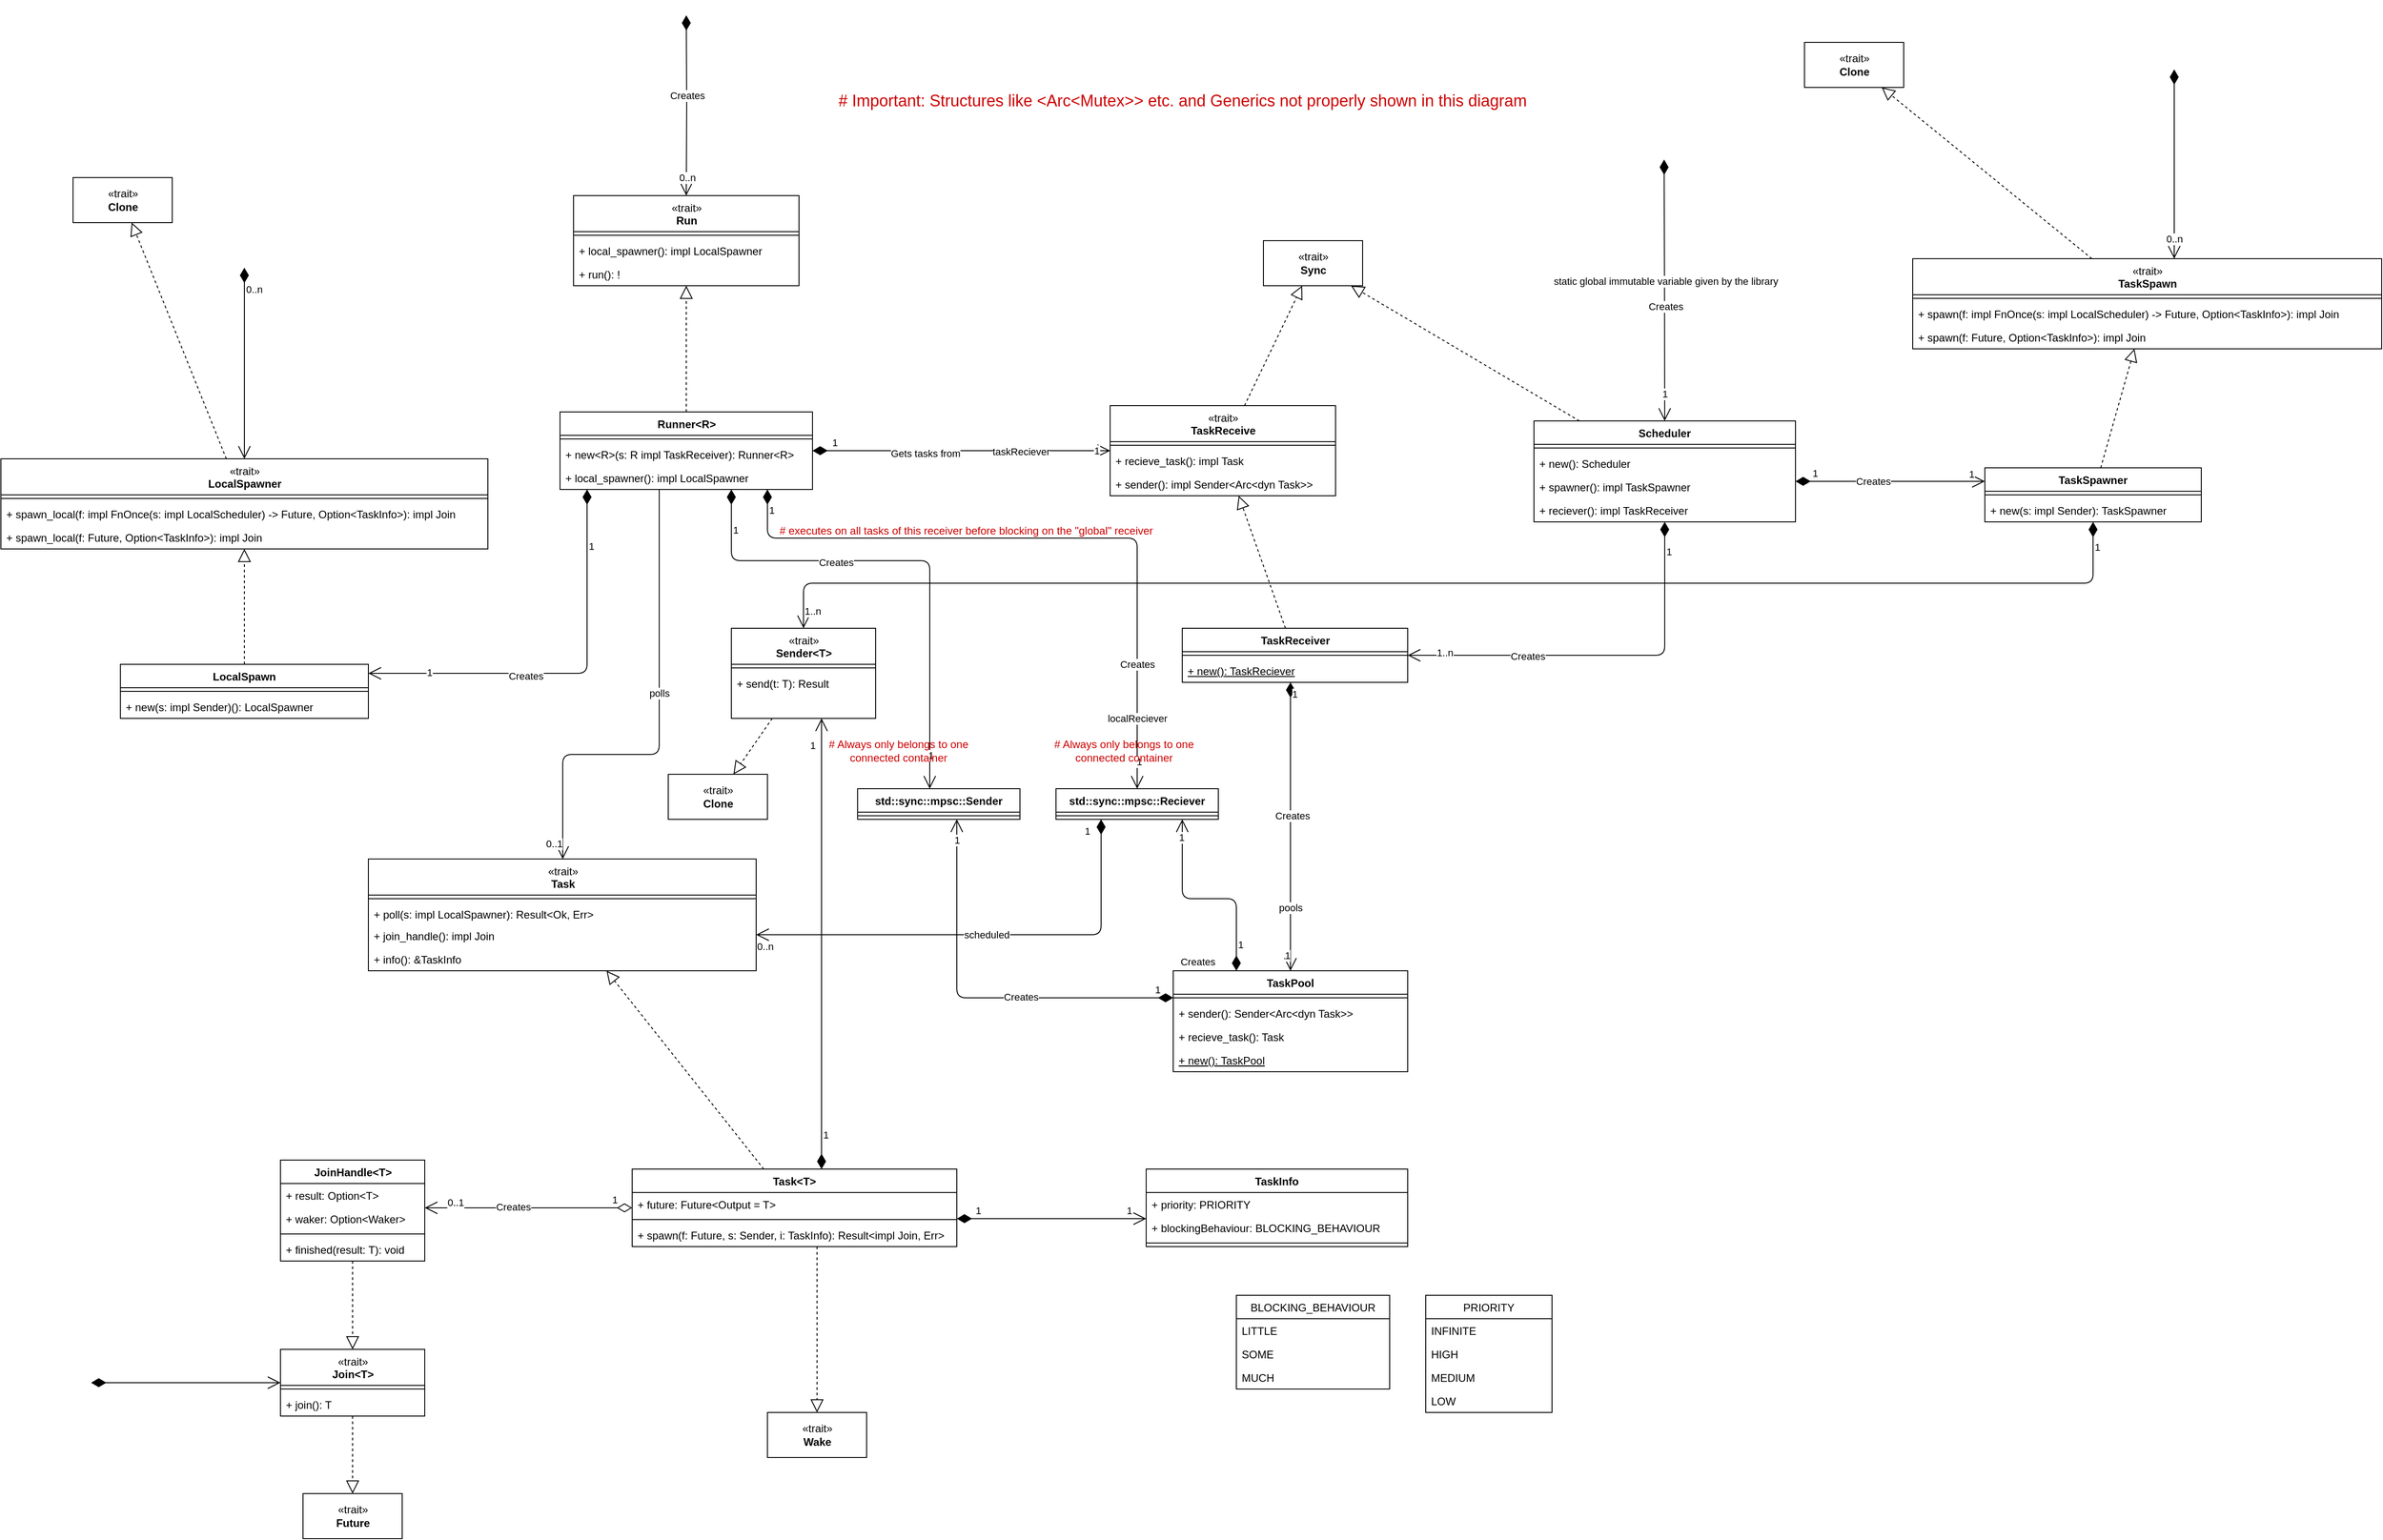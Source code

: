 <mxfile>
    <diagram id="C7PfvthtVCnAVVXNl5KX" name="Page-1">
        <mxGraphModel dx="2822" dy="2216" grid="1" gridSize="10" guides="1" tooltips="1" connect="1" arrows="1" fold="1" page="0" pageScale="1" pageWidth="850" pageHeight="1100" math="0" shadow="0">
            <root>
                <mxCell id="0"/>
                <mxCell id="1" parent="0"/>
                <mxCell id="2" value="Task&lt;T&gt;" style="swimlane;fontStyle=1;align=center;verticalAlign=top;childLayout=stackLayout;horizontal=1;startSize=26;horizontalStack=0;resizeParent=1;resizeParentMax=0;resizeLast=0;collapsible=1;marginBottom=0;" parent="1" vertex="1">
                    <mxGeometry x="-180" y="940" width="360" height="86" as="geometry"/>
                </mxCell>
                <mxCell id="116" value="+ future: Future&amp;lt;Output = T&amp;gt;" style="text;strokeColor=none;fillColor=none;align=left;verticalAlign=top;spacingLeft=4;spacingRight=4;overflow=hidden;rotatable=0;points=[[0,0.5],[1,0.5]];portConstraint=eastwest;html=1;" parent="2" vertex="1">
                    <mxGeometry y="26" width="360" height="26" as="geometry"/>
                </mxCell>
                <mxCell id="4" value="" style="line;strokeWidth=1;fillColor=none;align=left;verticalAlign=middle;spacingTop=-1;spacingLeft=3;spacingRight=3;rotatable=0;labelPosition=right;points=[];portConstraint=eastwest;" parent="2" vertex="1">
                    <mxGeometry y="52" width="360" height="8" as="geometry"/>
                </mxCell>
                <mxCell id="170" value="+ spawn(f: Future, s: Sender, i: TaskInfo): Result&lt;impl Join, Err&gt;" style="text;strokeColor=none;fillColor=none;align=left;verticalAlign=top;spacingLeft=4;spacingRight=4;overflow=hidden;rotatable=0;points=[[0,0.5],[1,0.5]];portConstraint=eastwest;" parent="2" vertex="1">
                    <mxGeometry y="60" width="360" height="26" as="geometry"/>
                </mxCell>
                <mxCell id="17" value="TaskPool" style="swimlane;fontStyle=1;align=center;verticalAlign=top;childLayout=stackLayout;horizontal=1;startSize=26;horizontalStack=0;resizeParent=1;resizeParentMax=0;resizeLast=0;collapsible=1;marginBottom=0;" parent="1" vertex="1">
                    <mxGeometry x="420" y="720" width="260" height="112" as="geometry"/>
                </mxCell>
                <mxCell id="19" value="" style="line;strokeWidth=1;fillColor=none;align=left;verticalAlign=middle;spacingTop=-1;spacingLeft=3;spacingRight=3;rotatable=0;labelPosition=right;points=[];portConstraint=eastwest;" parent="17" vertex="1">
                    <mxGeometry y="26" width="260" height="8" as="geometry"/>
                </mxCell>
                <mxCell id="205" value="+ sender(): Sender&lt;Arc&lt;dyn Task&gt;&gt;" style="text;strokeColor=none;fillColor=none;align=left;verticalAlign=top;spacingLeft=4;spacingRight=4;overflow=hidden;rotatable=0;points=[[0,0.5],[1,0.5]];portConstraint=eastwest;" parent="17" vertex="1">
                    <mxGeometry y="34" width="260" height="26" as="geometry"/>
                </mxCell>
                <mxCell id="202" value="+ recieve_task(): Task" style="text;strokeColor=none;fillColor=none;align=left;verticalAlign=top;spacingLeft=4;spacingRight=4;overflow=hidden;rotatable=0;points=[[0,0.5],[1,0.5]];portConstraint=eastwest;html=1;" parent="17" vertex="1">
                    <mxGeometry y="60" width="260" height="26" as="geometry"/>
                </mxCell>
                <mxCell id="20" value="+ new(): TaskPool" style="text;strokeColor=none;fillColor=none;align=left;verticalAlign=top;spacingLeft=4;spacingRight=4;overflow=hidden;rotatable=0;points=[[0,0.5],[1,0.5]];portConstraint=eastwest;fontStyle=4" parent="17" vertex="1">
                    <mxGeometry y="86" width="260" height="26" as="geometry"/>
                </mxCell>
                <mxCell id="32" value="Runner&amp;lt;R&amp;gt;" style="swimlane;fontStyle=1;align=center;verticalAlign=top;childLayout=stackLayout;horizontal=1;startSize=26;horizontalStack=0;resizeParent=1;resizeParentMax=0;resizeLast=0;collapsible=1;marginBottom=0;html=1;" parent="1" vertex="1">
                    <mxGeometry x="-260" y="100" width="280" height="86" as="geometry"/>
                </mxCell>
                <mxCell id="34" value="" style="line;strokeWidth=1;align=left;verticalAlign=middle;spacingTop=-1;spacingLeft=3;spacingRight=3;rotatable=0;labelPosition=right;points=[];portConstraint=eastwest;html=1;" parent="32" vertex="1">
                    <mxGeometry y="26" width="280" height="8" as="geometry"/>
                </mxCell>
                <mxCell id="176" value="+ new&lt;R&gt;(s: R impl TaskReceiver): Runner&lt;R&gt;" style="text;strokeColor=none;fillColor=none;align=left;verticalAlign=top;spacingLeft=4;spacingRight=4;overflow=hidden;rotatable=0;points=[[0,0.5],[1,0.5]];portConstraint=eastwest;" parent="32" vertex="1">
                    <mxGeometry y="34" width="280" height="26" as="geometry"/>
                </mxCell>
                <mxCell id="284" value="+ local_spawner(): impl LocalSpawner" style="text;strokeColor=none;fillColor=none;align=left;verticalAlign=top;spacingLeft=4;spacingRight=4;overflow=hidden;rotatable=0;points=[[0,0.5],[1,0.5]];portConstraint=eastwest;" parent="32" vertex="1">
                    <mxGeometry y="60" width="280" height="26" as="geometry"/>
                </mxCell>
                <mxCell id="43" value="" style="endArrow=open;html=1;endSize=12;startArrow=diamondThin;startSize=14;startFill=1;edgeStyle=orthogonalEdgeStyle;" parent="1" source="88" target="17" edge="1">
                    <mxGeometry relative="1" as="geometry">
                        <mxPoint x="540" y="510" as="sourcePoint"/>
                        <mxPoint x="370" y="700" as="targetPoint"/>
                        <Array as="points">
                            <mxPoint x="550" y="550"/>
                            <mxPoint x="550" y="550"/>
                        </Array>
                    </mxGeometry>
                </mxCell>
                <mxCell id="44" value="1" style="edgeLabel;resizable=0;html=1;align=left;verticalAlign=top;" parent="43" connectable="0" vertex="1">
                    <mxGeometry x="-1" relative="1" as="geometry"/>
                </mxCell>
                <mxCell id="45" value="1" style="edgeLabel;resizable=0;html=1;align=right;verticalAlign=top;" parent="43" connectable="0" vertex="1">
                    <mxGeometry x="1" relative="1" as="geometry">
                        <mxPoint y="-30" as="offset"/>
                    </mxGeometry>
                </mxCell>
                <mxCell id="62" value="pools" style="edgeLabel;html=1;align=center;verticalAlign=middle;resizable=0;points=[];" parent="43" vertex="1" connectable="0">
                    <mxGeometry x="0.645" relative="1" as="geometry">
                        <mxPoint y="-13" as="offset"/>
                    </mxGeometry>
                </mxCell>
                <mxCell id="298" value="Creates" style="edgeLabel;html=1;align=center;verticalAlign=middle;resizable=0;points=[];" parent="43" vertex="1" connectable="0">
                    <mxGeometry x="-0.079" y="2" relative="1" as="geometry">
                        <mxPoint as="offset"/>
                    </mxGeometry>
                </mxCell>
                <mxCell id="63" value="scheduled" style="endArrow=open;html=1;endSize=12;startArrow=diamondThin;startSize=14;startFill=1;edgeStyle=orthogonalEdgeStyle;" parent="1" source="328" target="218" edge="1">
                    <mxGeometry relative="1" as="geometry">
                        <mxPoint x="280" y="670" as="sourcePoint"/>
                        <mxPoint x="150" y="775" as="targetPoint"/>
                        <Array as="points">
                            <mxPoint x="340" y="680"/>
                        </Array>
                    </mxGeometry>
                </mxCell>
                <mxCell id="64" value="1" style="edgeLabel;resizable=0;html=1;align=left;verticalAlign=top;" parent="63" connectable="0" vertex="1">
                    <mxGeometry x="-1" relative="1" as="geometry">
                        <mxPoint x="-20" as="offset"/>
                    </mxGeometry>
                </mxCell>
                <mxCell id="65" value="0..n" style="edgeLabel;resizable=0;html=1;align=right;verticalAlign=top;" parent="63" connectable="0" vertex="1">
                    <mxGeometry x="1" relative="1" as="geometry">
                        <mxPoint x="20" as="offset"/>
                    </mxGeometry>
                </mxCell>
                <mxCell id="70" value="polls" style="endArrow=open;html=1;endSize=12;startArrow=none;startSize=14;startFill=0;edgeStyle=orthogonalEdgeStyle;" parent="1" source="32" target="218" edge="1">
                    <mxGeometry x="-0.127" relative="1" as="geometry">
                        <mxPoint x="-160" y="240" as="sourcePoint"/>
                        <mxPoint x="-120" y="480" as="targetPoint"/>
                        <Array as="points">
                            <mxPoint x="-150" y="480"/>
                            <mxPoint x="-257" y="480"/>
                        </Array>
                        <mxPoint as="offset"/>
                    </mxGeometry>
                </mxCell>
                <mxCell id="72" value="0..1" style="edgeLabel;resizable=0;html=1;align=right;verticalAlign=top;" parent="70" connectable="0" vertex="1">
                    <mxGeometry x="1" relative="1" as="geometry">
                        <mxPoint y="-30" as="offset"/>
                    </mxGeometry>
                </mxCell>
                <mxCell id="83" value="«trait»&lt;br&gt;&lt;b&gt;Wake&lt;/b&gt;" style="html=1;" parent="1" vertex="1">
                    <mxGeometry x="-30" y="1210" width="110" height="50" as="geometry"/>
                </mxCell>
                <mxCell id="87" value="" style="endArrow=block;dashed=1;endFill=0;endSize=12;html=1;edgeStyle=orthogonalEdgeStyle;" parent="1" source="2" target="83" edge="1">
                    <mxGeometry width="160" relative="1" as="geometry">
                        <mxPoint x="-360" y="516" as="sourcePoint"/>
                        <mxPoint x="170" y="550" as="targetPoint"/>
                        <Array as="points">
                            <mxPoint x="25" y="1080"/>
                            <mxPoint x="25" y="1080"/>
                        </Array>
                    </mxGeometry>
                </mxCell>
                <mxCell id="88" value="TaskReceiver" style="swimlane;fontStyle=1;align=center;verticalAlign=top;childLayout=stackLayout;horizontal=1;startSize=26;horizontalStack=0;resizeParent=1;resizeParentMax=0;resizeLast=0;collapsible=1;marginBottom=0;html=1;" parent="1" vertex="1">
                    <mxGeometry x="430" y="340" width="250" height="60" as="geometry"/>
                </mxCell>
                <mxCell id="90" value="" style="line;strokeWidth=1;fillColor=none;align=left;verticalAlign=middle;spacingTop=-1;spacingLeft=3;spacingRight=3;rotatable=0;labelPosition=right;points=[];portConstraint=eastwest;html=1;" parent="88" vertex="1">
                    <mxGeometry y="26" width="250" height="8" as="geometry"/>
                </mxCell>
                <mxCell id="208" value="+ new(): TaskReciever" style="text;strokeColor=none;fillColor=none;align=left;verticalAlign=top;spacingLeft=4;spacingRight=4;overflow=hidden;rotatable=0;points=[[0,0.5],[1,0.5]];portConstraint=eastwest;html=1;fontStyle=4" parent="88" vertex="1">
                    <mxGeometry y="34" width="250" height="26" as="geometry"/>
                </mxCell>
                <mxCell id="93" value="&lt;span style=&quot;font-weight: 400&quot;&gt;«trait»&lt;/span&gt;&lt;br&gt;TaskSpawn" style="swimlane;fontStyle=1;align=center;verticalAlign=top;childLayout=stackLayout;horizontal=1;startSize=40;horizontalStack=0;resizeParent=1;resizeParentMax=0;resizeLast=0;collapsible=1;marginBottom=0;html=1;" parent="1" vertex="1">
                    <mxGeometry x="1240" y="-70" width="520" height="100" as="geometry"/>
                </mxCell>
                <mxCell id="94" value="" style="line;strokeWidth=1;fillColor=none;align=left;verticalAlign=middle;spacingTop=-1;spacingLeft=3;spacingRight=3;rotatable=0;labelPosition=right;points=[];portConstraint=eastwest;html=1;" parent="93" vertex="1">
                    <mxGeometry y="40" width="520" height="8" as="geometry"/>
                </mxCell>
                <mxCell id="246" value="+ spawn(f: impl FnOnce(s: impl LocalScheduler) -&gt; Future, Option&lt;TaskInfo&gt;): impl Join" style="text;strokeColor=none;fillColor=none;align=left;verticalAlign=top;spacingLeft=4;spacingRight=4;overflow=hidden;rotatable=0;points=[[0,0.5],[1,0.5]];portConstraint=eastwest;" parent="93" vertex="1">
                    <mxGeometry y="48" width="520" height="26" as="geometry"/>
                </mxCell>
                <mxCell id="247" value="+ spawn(f: Future, Option&amp;lt;TaskInfo&amp;gt;):&amp;nbsp;impl Join" style="text;strokeColor=none;fillColor=none;align=left;verticalAlign=top;spacingLeft=4;spacingRight=4;overflow=hidden;rotatable=0;points=[[0,0.5],[1,0.5]];portConstraint=eastwest;html=1;" parent="93" vertex="1">
                    <mxGeometry y="74" width="520" height="26" as="geometry"/>
                </mxCell>
                <mxCell id="104" value="«trait»&lt;br&gt;&lt;b&gt;Clone&lt;/b&gt;" style="html=1;" parent="1" vertex="1">
                    <mxGeometry x="1120" y="-310" width="110" height="50" as="geometry"/>
                </mxCell>
                <mxCell id="109" value="JoinHandle&amp;lt;T&amp;gt;" style="swimlane;fontStyle=1;align=center;verticalAlign=top;childLayout=stackLayout;horizontal=1;startSize=26;horizontalStack=0;resizeParent=1;resizeParentMax=0;resizeLast=0;collapsible=1;marginBottom=0;html=1;" parent="1" vertex="1">
                    <mxGeometry x="-570" y="930" width="160" height="112" as="geometry"/>
                </mxCell>
                <mxCell id="110" value="+ result: Option&amp;lt;T&amp;gt;" style="text;strokeColor=none;fillColor=none;align=left;verticalAlign=top;spacingLeft=4;spacingRight=4;overflow=hidden;rotatable=0;points=[[0,0.5],[1,0.5]];portConstraint=eastwest;html=1;" parent="109" vertex="1">
                    <mxGeometry y="26" width="160" height="26" as="geometry"/>
                </mxCell>
                <mxCell id="169" value="+ waker: Option&lt;Waker&gt;" style="text;strokeColor=none;fillColor=none;align=left;verticalAlign=top;spacingLeft=4;spacingRight=4;overflow=hidden;rotatable=0;points=[[0,0.5],[1,0.5]];portConstraint=eastwest;" parent="109" vertex="1">
                    <mxGeometry y="52" width="160" height="26" as="geometry"/>
                </mxCell>
                <mxCell id="111" value="" style="line;strokeWidth=1;fillColor=none;align=left;verticalAlign=middle;spacingTop=-1;spacingLeft=3;spacingRight=3;rotatable=0;labelPosition=right;points=[];portConstraint=eastwest;html=1;" parent="109" vertex="1">
                    <mxGeometry y="78" width="160" height="8" as="geometry"/>
                </mxCell>
                <mxCell id="112" value="+ finished(result: T): void" style="text;strokeColor=none;fillColor=none;align=left;verticalAlign=top;spacingLeft=4;spacingRight=4;overflow=hidden;rotatable=0;points=[[0,0.5],[1,0.5]];portConstraint=eastwest;html=1;" parent="109" vertex="1">
                    <mxGeometry y="86" width="160" height="26" as="geometry"/>
                </mxCell>
                <mxCell id="113" value="1" style="endArrow=open;html=1;endSize=12;startArrow=diamondThin;startSize=14;startFill=1;edgeStyle=orthogonalEdgeStyle;align=left;verticalAlign=bottom;" parent="1" source="32" target="192" edge="1">
                    <mxGeometry x="-0.881" relative="1" as="geometry">
                        <mxPoint x="70" y="170" as="sourcePoint"/>
                        <mxPoint x="460" y="200" as="targetPoint"/>
                        <Array as="points">
                            <mxPoint x="-120" y="140"/>
                        </Array>
                        <mxPoint as="offset"/>
                    </mxGeometry>
                </mxCell>
                <mxCell id="114" value="1" style="edgeLabel;html=1;align=center;verticalAlign=middle;resizable=0;points=[];" parent="113" vertex="1" connectable="0">
                    <mxGeometry x="0.908" relative="1" as="geometry">
                        <mxPoint as="offset"/>
                    </mxGeometry>
                </mxCell>
                <mxCell id="115" value="Gets tasks from" style="edgeLabel;html=1;align=center;verticalAlign=middle;resizable=0;points=[];" parent="113" vertex="1" connectable="0">
                    <mxGeometry x="-0.032" y="-3" relative="1" as="geometry">
                        <mxPoint x="-35" as="offset"/>
                    </mxGeometry>
                </mxCell>
                <mxCell id="196" value="taskReciever" style="edgeLabel;html=1;align=center;verticalAlign=middle;resizable=0;points=[];" parent="113" vertex="1" connectable="0">
                    <mxGeometry x="0.4" y="-1" relative="1" as="geometry">
                        <mxPoint as="offset"/>
                    </mxGeometry>
                </mxCell>
                <mxCell id="117" value="«trait»&lt;br&gt;&lt;b&gt;Future&lt;/b&gt;" style="html=1;" parent="1" vertex="1">
                    <mxGeometry x="-545" y="1300" width="110" height="50" as="geometry"/>
                </mxCell>
                <mxCell id="120" value="1" style="endArrow=open;html=1;endSize=12;startArrow=diamondThin;startSize=14;startFill=0;edgeStyle=orthogonalEdgeStyle;align=left;verticalAlign=bottom;" parent="1" source="2" target="109" edge="1">
                    <mxGeometry x="-0.789" relative="1" as="geometry">
                        <mxPoint x="-190" y="978" as="sourcePoint"/>
                        <mxPoint x="110" y="780" as="targetPoint"/>
                        <Array as="points">
                            <mxPoint x="-180" y="976"/>
                            <mxPoint x="-180" y="976"/>
                        </Array>
                        <mxPoint as="offset"/>
                    </mxGeometry>
                </mxCell>
                <mxCell id="124" value="0..1" style="edgeLabel;html=1;align=center;verticalAlign=middle;resizable=0;points=[];" parent="120" vertex="1" connectable="0">
                    <mxGeometry x="0.708" y="2" relative="1" as="geometry">
                        <mxPoint y="-8" as="offset"/>
                    </mxGeometry>
                </mxCell>
                <mxCell id="297" value="Creates" style="edgeLabel;html=1;align=center;verticalAlign=middle;resizable=0;points=[];" parent="120" vertex="1" connectable="0">
                    <mxGeometry x="0.15" y="-1" relative="1" as="geometry">
                        <mxPoint as="offset"/>
                    </mxGeometry>
                </mxCell>
                <mxCell id="121" value="" style="endArrow=open;html=1;endSize=12;startArrow=diamondThin;startSize=14;startFill=1;edgeStyle=orthogonalEdgeStyle;align=left;verticalAlign=bottom;" parent="1" target="180" edge="1">
                    <mxGeometry x="0.769" relative="1" as="geometry">
                        <mxPoint x="-780" y="1177" as="sourcePoint"/>
                        <mxPoint x="-630" y="1190" as="targetPoint"/>
                        <Array as="points">
                            <mxPoint x="-780" y="1177"/>
                        </Array>
                        <mxPoint as="offset"/>
                    </mxGeometry>
                </mxCell>
                <mxCell id="122" value="" style="endArrow=open;html=1;endSize=12;startArrow=diamondThin;startSize=14;startFill=1;edgeStyle=orthogonalEdgeStyle;align=left;verticalAlign=bottom;" parent="1" target="93" edge="1">
                    <mxGeometry x="-1" y="3" relative="1" as="geometry">
                        <mxPoint x="1530" y="-280" as="sourcePoint"/>
                        <mxPoint x="890" y="-280" as="targetPoint"/>
                        <Array as="points">
                            <mxPoint x="1530" y="-160"/>
                            <mxPoint x="1530" y="-160"/>
                        </Array>
                    </mxGeometry>
                </mxCell>
                <mxCell id="256" value="0..n" style="edgeLabel;html=1;align=center;verticalAlign=middle;resizable=0;points=[];" parent="122" vertex="1" connectable="0">
                    <mxGeometry x="0.788" relative="1" as="geometry">
                        <mxPoint as="offset"/>
                    </mxGeometry>
                </mxCell>
                <mxCell id="135" value="1" style="endArrow=open;html=1;endSize=12;startArrow=diamondThin;startSize=14;startFill=1;edgeStyle=orthogonalEdgeStyle;align=left;verticalAlign=bottom;elbow=vertical;" parent="1" source="17" target="328" edge="1">
                    <mxGeometry x="-0.825" relative="1" as="geometry">
                        <mxPoint x="460" y="780" as="sourcePoint"/>
                        <mxPoint x="320" y="440" as="targetPoint"/>
                        <Array as="points">
                            <mxPoint x="490" y="640"/>
                            <mxPoint x="430" y="640"/>
                        </Array>
                        <mxPoint as="offset"/>
                    </mxGeometry>
                </mxCell>
                <mxCell id="136" value="1" style="edgeLabel;html=1;align=center;verticalAlign=middle;resizable=0;points=[];" parent="135" vertex="1" connectable="0">
                    <mxGeometry x="0.824" y="1" relative="1" as="geometry">
                        <mxPoint as="offset"/>
                    </mxGeometry>
                </mxCell>
                <mxCell id="286" value="Creates" style="edgeLabel;html=1;align=center;verticalAlign=middle;resizable=0;points=[];" parent="135" vertex="1" connectable="0">
                    <mxGeometry x="0.083" y="1" relative="1" as="geometry">
                        <mxPoint y="69" as="offset"/>
                    </mxGeometry>
                </mxCell>
                <mxCell id="137" value="1" style="endArrow=open;html=1;endSize=12;startArrow=diamondThin;startSize=14;startFill=1;edgeStyle=orthogonalEdgeStyle;align=left;verticalAlign=bottom;" parent="1" source="17" target="341" edge="1">
                    <mxGeometry x="-0.899" relative="1" as="geometry">
                        <mxPoint x="240" y="580" as="sourcePoint"/>
                        <mxPoint x="150" y="620" as="targetPoint"/>
                        <Array as="points">
                            <mxPoint x="180" y="750"/>
                        </Array>
                        <mxPoint as="offset"/>
                    </mxGeometry>
                </mxCell>
                <mxCell id="138" value="1" style="edgeLabel;html=1;align=center;verticalAlign=middle;resizable=0;points=[];" parent="137" vertex="1" connectable="0">
                    <mxGeometry x="0.898" relative="1" as="geometry">
                        <mxPoint as="offset"/>
                    </mxGeometry>
                </mxCell>
                <mxCell id="285" value="Creates" style="edgeLabel;html=1;align=center;verticalAlign=middle;resizable=0;points=[];" parent="137" vertex="1" connectable="0">
                    <mxGeometry x="0.084" y="-1" relative="1" as="geometry">
                        <mxPoint x="68" as="offset"/>
                    </mxGeometry>
                </mxCell>
                <mxCell id="139" value="1" style="endArrow=open;html=1;endSize=12;startArrow=diamondThin;startSize=14;startFill=1;edgeStyle=orthogonalEdgeStyle;align=left;verticalAlign=bottom;" parent="1" source="2" target="270" edge="1">
                    <mxGeometry x="-0.882" relative="1" as="geometry">
                        <mxPoint x="10" y="600" as="sourcePoint"/>
                        <mxPoint x="70" y="430" as="targetPoint"/>
                        <Array as="points">
                            <mxPoint x="30" y="690"/>
                            <mxPoint x="30" y="690"/>
                        </Array>
                        <mxPoint as="offset"/>
                    </mxGeometry>
                </mxCell>
                <mxCell id="149" value="1" style="edgeLabel;html=1;align=center;verticalAlign=middle;resizable=0;points=[];" parent="139" vertex="1" connectable="0">
                    <mxGeometry x="0.693" relative="1" as="geometry">
                        <mxPoint x="-10" y="-47" as="offset"/>
                    </mxGeometry>
                </mxCell>
                <mxCell id="171" value="1" style="endArrow=open;html=1;endSize=12;startArrow=diamondThin;startSize=14;startFill=1;edgeStyle=orthogonalEdgeStyle;align=left;verticalAlign=bottom;" parent="1" source="32" target="341" edge="1">
                    <mxGeometry x="-0.806" relative="1" as="geometry">
                        <mxPoint x="-80" y="230" as="sourcePoint"/>
                        <mxPoint x="80" y="330" as="targetPoint"/>
                        <mxPoint as="offset"/>
                        <Array as="points">
                            <mxPoint x="-70" y="265"/>
                            <mxPoint x="150" y="265"/>
                        </Array>
                    </mxGeometry>
                </mxCell>
                <mxCell id="173" value="1" style="edgeLabel;html=1;align=center;verticalAlign=middle;resizable=0;points=[];" parent="171" vertex="1" connectable="0">
                    <mxGeometry x="0.865" y="1" relative="1" as="geometry">
                        <mxPoint as="offset"/>
                    </mxGeometry>
                </mxCell>
                <mxCell id="288" value="Creates" style="edgeLabel;html=1;align=center;verticalAlign=middle;resizable=0;points=[];" parent="171" vertex="1" connectable="0">
                    <mxGeometry x="-0.082" y="-2" relative="1" as="geometry">
                        <mxPoint x="-59" as="offset"/>
                    </mxGeometry>
                </mxCell>
                <mxCell id="172" value="1" style="endArrow=open;html=1;endSize=12;startArrow=diamondThin;startSize=14;startFill=1;edgeStyle=orthogonalEdgeStyle;align=left;verticalAlign=bottom;" parent="1" source="32" target="328" edge="1">
                    <mxGeometry x="-0.915" relative="1" as="geometry">
                        <mxPoint x="-30" y="220" as="sourcePoint"/>
                        <mxPoint x="290" y="340" as="targetPoint"/>
                        <Array as="points">
                            <mxPoint x="-30" y="240"/>
                            <mxPoint x="380" y="240"/>
                        </Array>
                        <mxPoint as="offset"/>
                    </mxGeometry>
                </mxCell>
                <mxCell id="174" value="1" style="edgeLabel;html=1;align=center;verticalAlign=middle;resizable=0;points=[];" parent="172" vertex="1" connectable="0">
                    <mxGeometry x="0.919" y="2" relative="1" as="geometry">
                        <mxPoint as="offset"/>
                    </mxGeometry>
                </mxCell>
                <mxCell id="197" value="localReciever" style="edgeLabel;html=1;align=center;verticalAlign=middle;resizable=0;points=[];" parent="172" vertex="1" connectable="0">
                    <mxGeometry x="-0.026" relative="1" as="geometry">
                        <mxPoint x="102" y="200" as="offset"/>
                    </mxGeometry>
                </mxCell>
                <mxCell id="287" value="Creates" style="edgeLabel;html=1;align=center;verticalAlign=middle;resizable=0;points=[];" parent="172" vertex="1" connectable="0">
                    <mxGeometry x="0.232" relative="1" as="geometry">
                        <mxPoint x="7" y="140" as="offset"/>
                    </mxGeometry>
                </mxCell>
                <mxCell id="340" value="&lt;font style=&quot;font-size: 12px&quot;&gt;# executes on all tasks of this receiver before blocking on the &quot;global&quot; receiver&lt;/font&gt;" style="edgeLabel;html=1;align=center;verticalAlign=middle;resizable=0;points=[];fontSize=18;fontColor=#CC0000;labelBackgroundColor=none;" parent="172" vertex="1" connectable="0">
                    <mxGeometry x="0.688" y="-1" relative="1" as="geometry">
                        <mxPoint x="-189" y="-172" as="offset"/>
                    </mxGeometry>
                </mxCell>
                <mxCell id="179" value="" style="endArrow=open;html=1;endSize=12;startArrow=diamondThin;startSize=14;startFill=1;edgeStyle=orthogonalEdgeStyle;align=left;verticalAlign=bottom;" parent="1" target="259" edge="1">
                    <mxGeometry x="-1" y="3" relative="1" as="geometry">
                        <mxPoint x="-120" y="-340" as="sourcePoint"/>
                        <mxPoint x="-120" y="-130" as="targetPoint"/>
                        <Array as="points"/>
                    </mxGeometry>
                </mxCell>
                <mxCell id="304" value="0..n" style="edgeLabel;html=1;align=center;verticalAlign=middle;resizable=0;points=[];" parent="179" vertex="1" connectable="0">
                    <mxGeometry x="0.801" y="1" relative="1" as="geometry">
                        <mxPoint as="offset"/>
                    </mxGeometry>
                </mxCell>
                <mxCell id="305" value="Creates" style="edgeLabel;html=1;align=center;verticalAlign=middle;resizable=0;points=[];" parent="179" vertex="1" connectable="0">
                    <mxGeometry x="-0.118" relative="1" as="geometry">
                        <mxPoint as="offset"/>
                    </mxGeometry>
                </mxCell>
                <mxCell id="180" value="&lt;span style=&quot;font-weight: 400&quot;&gt;«trait»&lt;/span&gt;&lt;br style=&quot;font-weight: 400&quot;&gt;Join&amp;lt;T&amp;gt;" style="swimlane;fontStyle=1;align=center;verticalAlign=top;childLayout=stackLayout;horizontal=1;startSize=40;horizontalStack=0;resizeParent=1;resizeParentMax=0;resizeLast=0;collapsible=1;marginBottom=0;html=1;strokeColor=default;" parent="1" vertex="1">
                    <mxGeometry x="-570" y="1140" width="160" height="74" as="geometry"/>
                </mxCell>
                <mxCell id="181" value="" style="line;strokeWidth=1;fillColor=none;align=left;verticalAlign=middle;spacingTop=-1;spacingLeft=3;spacingRight=3;rotatable=0;labelPosition=right;points=[];portConstraint=eastwest;" parent="180" vertex="1">
                    <mxGeometry y="40" width="160" height="8" as="geometry"/>
                </mxCell>
                <mxCell id="125" value="+ join(): T" style="text;strokeColor=none;fillColor=none;align=left;verticalAlign=top;spacingLeft=4;spacingRight=4;overflow=hidden;rotatable=0;points=[[0,0.5],[1,0.5]];portConstraint=eastwest;html=1;" parent="180" vertex="1">
                    <mxGeometry y="48" width="160" height="26" as="geometry"/>
                </mxCell>
                <mxCell id="183" value="" style="endArrow=block;dashed=1;endFill=0;endSize=12;html=1;" parent="1" source="109" target="180" edge="1">
                    <mxGeometry width="160" relative="1" as="geometry">
                        <mxPoint x="-170" y="710" as="sourcePoint"/>
                        <mxPoint x="-10" y="710" as="targetPoint"/>
                    </mxGeometry>
                </mxCell>
                <mxCell id="184" value="" style="endArrow=block;dashed=1;endFill=0;endSize=12;html=1;" parent="1" source="180" target="117" edge="1">
                    <mxGeometry width="160" relative="1" as="geometry">
                        <mxPoint x="-170" y="710" as="sourcePoint"/>
                        <mxPoint x="-10" y="710" as="targetPoint"/>
                    </mxGeometry>
                </mxCell>
                <mxCell id="192" value="&lt;span style=&quot;font-weight: 400&quot;&gt;«trait»&lt;/span&gt;&lt;br style=&quot;font-weight: 400&quot;&gt;TaskReceive" style="swimlane;fontStyle=1;align=center;verticalAlign=top;childLayout=stackLayout;horizontal=1;startSize=40;horizontalStack=0;resizeParent=1;resizeParentMax=0;resizeLast=0;collapsible=1;marginBottom=0;html=1;strokeColor=default;" parent="1" vertex="1">
                    <mxGeometry x="350" y="93" width="250" height="100" as="geometry"/>
                </mxCell>
                <mxCell id="193" value="" style="line;strokeWidth=1;fillColor=none;align=left;verticalAlign=middle;spacingTop=-1;spacingLeft=3;spacingRight=3;rotatable=0;labelPosition=right;points=[];portConstraint=eastwest;" parent="192" vertex="1">
                    <mxGeometry y="40" width="250" height="8" as="geometry"/>
                </mxCell>
                <mxCell id="106" value="+ recieve_task(): impl Task" style="text;strokeColor=none;fillColor=none;align=left;verticalAlign=top;spacingLeft=4;spacingRight=4;overflow=hidden;rotatable=0;points=[[0,0.5],[1,0.5]];portConstraint=eastwest;html=1;" parent="192" vertex="1">
                    <mxGeometry y="48" width="250" height="26" as="geometry"/>
                </mxCell>
                <mxCell id="206" value="+ sender(): impl Sender&lt;Arc&lt;dyn Task&gt;&gt;" style="text;strokeColor=none;fillColor=none;align=left;verticalAlign=top;spacingLeft=4;spacingRight=4;overflow=hidden;rotatable=0;points=[[0,0.5],[1,0.5]];portConstraint=eastwest;" parent="192" vertex="1">
                    <mxGeometry y="74" width="250" height="26" as="geometry"/>
                </mxCell>
                <mxCell id="194" value="«trait»&lt;br&gt;&lt;b&gt;Sync&lt;/b&gt;" style="html=1;" parent="1" vertex="1">
                    <mxGeometry x="520" y="-90" width="110" height="50" as="geometry"/>
                </mxCell>
                <mxCell id="195" value="" style="endArrow=block;dashed=1;endFill=0;endSize=12;html=1;" parent="1" source="192" target="194" edge="1">
                    <mxGeometry width="160" relative="1" as="geometry">
                        <mxPoint x="260" y="200" as="sourcePoint"/>
                        <mxPoint x="420" y="200" as="targetPoint"/>
                    </mxGeometry>
                </mxCell>
                <mxCell id="198" value="" style="endArrow=block;dashed=1;endFill=0;endSize=12;html=1;" parent="1" source="88" target="192" edge="1">
                    <mxGeometry width="160" relative="1" as="geometry">
                        <mxPoint x="260" y="200" as="sourcePoint"/>
                        <mxPoint x="420" y="200" as="targetPoint"/>
                    </mxGeometry>
                </mxCell>
                <mxCell id="203" value="1" style="endArrow=open;html=1;endSize=12;startArrow=diamondThin;startSize=14;startFill=1;edgeStyle=orthogonalEdgeStyle;align=left;verticalAlign=bottom;elbow=vertical;" parent="1" source="240" target="88" edge="1">
                    <mxGeometry x="-0.806" relative="1" as="geometry">
                        <mxPoint x="780" y="163" as="sourcePoint"/>
                        <mxPoint x="710" y="320" as="targetPoint"/>
                        <Array as="points">
                            <mxPoint x="965" y="370"/>
                        </Array>
                        <mxPoint as="offset"/>
                    </mxGeometry>
                </mxCell>
                <mxCell id="204" value="1..n" style="edgeLabel;html=1;align=center;verticalAlign=middle;resizable=0;points=[];" parent="203" vertex="1" connectable="0">
                    <mxGeometry x="0.812" y="-3" relative="1" as="geometry">
                        <mxPoint as="offset"/>
                    </mxGeometry>
                </mxCell>
                <mxCell id="299" value="Creates" style="edgeLabel;html=1;align=center;verticalAlign=middle;resizable=0;points=[];" parent="203" vertex="1" connectable="0">
                    <mxGeometry x="0.393" y="1" relative="1" as="geometry">
                        <mxPoint x="1" as="offset"/>
                    </mxGeometry>
                </mxCell>
                <mxCell id="209" value="TaskInfo" style="swimlane;fontStyle=1;align=center;verticalAlign=top;childLayout=stackLayout;horizontal=1;startSize=26;horizontalStack=0;resizeParent=1;resizeParentMax=0;resizeLast=0;collapsible=1;marginBottom=0;strokeColor=default;" parent="1" vertex="1">
                    <mxGeometry x="390" y="940" width="290" height="86" as="geometry"/>
                </mxCell>
                <mxCell id="210" value="+ priority: PRIORITY" style="text;strokeColor=none;fillColor=none;align=left;verticalAlign=top;spacingLeft=4;spacingRight=4;overflow=hidden;rotatable=0;points=[[0,0.5],[1,0.5]];portConstraint=eastwest;" parent="209" vertex="1">
                    <mxGeometry y="26" width="290" height="26" as="geometry"/>
                </mxCell>
                <mxCell id="213" value="+ blockingBehaviour: BLOCKING_BEHAVIOUR" style="text;strokeColor=none;fillColor=none;align=left;verticalAlign=top;spacingLeft=4;spacingRight=4;overflow=hidden;rotatable=0;points=[[0,0.5],[1,0.5]];portConstraint=eastwest;" parent="209" vertex="1">
                    <mxGeometry y="52" width="290" height="26" as="geometry"/>
                </mxCell>
                <mxCell id="211" value="" style="line;strokeWidth=1;fillColor=none;align=left;verticalAlign=middle;spacingTop=-1;spacingLeft=3;spacingRight=3;rotatable=0;labelPosition=right;points=[];portConstraint=eastwest;" parent="209" vertex="1">
                    <mxGeometry y="78" width="290" height="8" as="geometry"/>
                </mxCell>
                <mxCell id="216" value="1" style="endArrow=open;html=1;endSize=12;startArrow=diamondThin;startSize=14;startFill=1;edgeStyle=orthogonalEdgeStyle;align=left;verticalAlign=bottom;" parent="1" source="2" target="209" edge="1">
                    <mxGeometry x="-0.818" relative="1" as="geometry">
                        <mxPoint x="310" y="810" as="sourcePoint"/>
                        <mxPoint x="470" y="810" as="targetPoint"/>
                        <Array as="points">
                            <mxPoint x="270" y="995"/>
                            <mxPoint x="270" y="995"/>
                        </Array>
                        <mxPoint as="offset"/>
                    </mxGeometry>
                </mxCell>
                <mxCell id="217" value="1" style="edgeLabel;html=1;align=center;verticalAlign=middle;resizable=0;points=[];" parent="216" vertex="1" connectable="0">
                    <mxGeometry x="0.773" y="1" relative="1" as="geometry">
                        <mxPoint x="5" y="-8" as="offset"/>
                    </mxGeometry>
                </mxCell>
                <mxCell id="218" value="&lt;span style=&quot;font-weight: 400&quot;&gt;«trait»&lt;/span&gt;&lt;br style=&quot;font-weight: 400&quot;&gt;Task" style="swimlane;fontStyle=1;align=center;verticalAlign=top;childLayout=stackLayout;horizontal=1;startSize=40;horizontalStack=0;resizeParent=1;resizeParentMax=0;resizeLast=0;collapsible=1;marginBottom=0;html=1;strokeColor=default;" parent="1" vertex="1">
                    <mxGeometry x="-472.5" y="596" width="430" height="124" as="geometry"/>
                </mxCell>
                <mxCell id="219" value="" style="line;strokeWidth=1;fillColor=none;align=left;verticalAlign=middle;spacingTop=-1;spacingLeft=3;spacingRight=3;rotatable=0;labelPosition=right;points=[];portConstraint=eastwest;" parent="218" vertex="1">
                    <mxGeometry y="40" width="430" height="8" as="geometry"/>
                </mxCell>
                <mxCell id="5" value="+ poll(s: impl LocalSpawner): Result&lt;Ok, Err&gt;" style="text;strokeColor=none;fillColor=none;align=left;verticalAlign=top;spacingLeft=4;spacingRight=4;overflow=hidden;rotatable=0;points=[[0,0.5],[1,0.5]];portConstraint=eastwest;" parent="218" vertex="1">
                    <mxGeometry y="48" width="430" height="24" as="geometry"/>
                </mxCell>
                <mxCell id="292" value="+ join_handle(): impl Join" style="text;strokeColor=none;fillColor=none;align=left;verticalAlign=top;spacingLeft=4;spacingRight=4;overflow=hidden;rotatable=0;points=[[0,0.5],[1,0.5]];portConstraint=eastwest;" parent="218" vertex="1">
                    <mxGeometry y="72" width="430" height="26" as="geometry"/>
                </mxCell>
                <mxCell id="221" value="+ info(): &amp;TaskInfo" style="text;strokeColor=none;fillColor=none;align=left;verticalAlign=top;spacingLeft=4;spacingRight=4;overflow=hidden;rotatable=0;points=[[0,0.5],[1,0.5]];portConstraint=eastwest;" parent="218" vertex="1">
                    <mxGeometry y="98" width="430" height="26" as="geometry"/>
                </mxCell>
                <mxCell id="222" value="" style="endArrow=block;dashed=1;endFill=0;endSize=12;html=1;" parent="1" source="2" target="218" edge="1">
                    <mxGeometry width="160" relative="1" as="geometry">
                        <mxPoint x="90" y="650" as="sourcePoint"/>
                        <mxPoint x="250" y="650" as="targetPoint"/>
                    </mxGeometry>
                </mxCell>
                <mxCell id="224" value="&lt;span style=&quot;font-weight: 400&quot;&gt;«trait»&lt;/span&gt;&lt;br style=&quot;font-weight: 400&quot;&gt;LocalSpawner" style="swimlane;fontStyle=1;align=center;verticalAlign=top;childLayout=stackLayout;horizontal=1;startSize=40;horizontalStack=0;resizeParent=1;resizeParentMax=0;resizeLast=0;collapsible=1;marginBottom=0;html=1;strokeColor=default;" parent="1" vertex="1">
                    <mxGeometry x="-880" y="152" width="540" height="100" as="geometry"/>
                </mxCell>
                <mxCell id="225" value="" style="line;strokeWidth=1;fillColor=none;align=left;verticalAlign=middle;spacingTop=-1;spacingLeft=3;spacingRight=3;rotatable=0;labelPosition=right;points=[];portConstraint=eastwest;" parent="224" vertex="1">
                    <mxGeometry y="40" width="540" height="8" as="geometry"/>
                </mxCell>
                <mxCell id="237" value="+ spawn_local(f: impl FnOnce(s: impl LocalScheduler) -&gt; Future, Option&lt;TaskInfo&gt;): impl Join" style="text;strokeColor=none;fillColor=none;align=left;verticalAlign=top;spacingLeft=4;spacingRight=4;overflow=hidden;rotatable=0;points=[[0,0.5],[1,0.5]];portConstraint=eastwest;" parent="224" vertex="1">
                    <mxGeometry y="48" width="540" height="26" as="geometry"/>
                </mxCell>
                <mxCell id="238" value="+ spawn_local(f: Future, Option&amp;lt;TaskInfo&amp;gt;):&amp;nbsp;impl Join" style="text;strokeColor=none;fillColor=none;align=left;verticalAlign=top;spacingLeft=4;spacingRight=4;overflow=hidden;rotatable=0;points=[[0,0.5],[1,0.5]];portConstraint=eastwest;html=1;" parent="224" vertex="1">
                    <mxGeometry y="74" width="540" height="26" as="geometry"/>
                </mxCell>
                <mxCell id="227" value="PRIORITY" style="swimlane;fontStyle=0;childLayout=stackLayout;horizontal=1;startSize=26;fillColor=none;horizontalStack=0;resizeParent=1;resizeParentMax=0;resizeLast=0;collapsible=1;marginBottom=0;" parent="1" vertex="1">
                    <mxGeometry x="700" y="1080" width="140" height="130" as="geometry"/>
                </mxCell>
                <mxCell id="228" value="INFINITE" style="text;strokeColor=none;fillColor=none;align=left;verticalAlign=top;spacingLeft=4;spacingRight=4;overflow=hidden;rotatable=0;points=[[0,0.5],[1,0.5]];portConstraint=eastwest;" parent="227" vertex="1">
                    <mxGeometry y="26" width="140" height="26" as="geometry"/>
                </mxCell>
                <mxCell id="230" value="HIGH" style="text;strokeColor=none;fillColor=none;align=left;verticalAlign=top;spacingLeft=4;spacingRight=4;overflow=hidden;rotatable=0;points=[[0,0.5],[1,0.5]];portConstraint=eastwest;" parent="227" vertex="1">
                    <mxGeometry y="52" width="140" height="26" as="geometry"/>
                </mxCell>
                <mxCell id="231" value="MEDIUM" style="text;strokeColor=none;fillColor=none;align=left;verticalAlign=top;spacingLeft=4;spacingRight=4;overflow=hidden;rotatable=0;points=[[0,0.5],[1,0.5]];portConstraint=eastwest;" parent="227" vertex="1">
                    <mxGeometry y="78" width="140" height="26" as="geometry"/>
                </mxCell>
                <mxCell id="232" value="LOW" style="text;strokeColor=none;fillColor=none;align=left;verticalAlign=top;spacingLeft=4;spacingRight=4;overflow=hidden;rotatable=0;points=[[0,0.5],[1,0.5]];portConstraint=eastwest;" parent="227" vertex="1">
                    <mxGeometry y="104" width="140" height="26" as="geometry"/>
                </mxCell>
                <mxCell id="233" value="BLOCKING_BEHAVIOUR" style="swimlane;fontStyle=0;childLayout=stackLayout;horizontal=1;startSize=26;fillColor=none;horizontalStack=0;resizeParent=1;resizeParentMax=0;resizeLast=0;collapsible=1;marginBottom=0;" parent="1" vertex="1">
                    <mxGeometry x="490" y="1080" width="170" height="104" as="geometry"/>
                </mxCell>
                <mxCell id="234" value="LITTLE" style="text;strokeColor=none;fillColor=none;align=left;verticalAlign=top;spacingLeft=4;spacingRight=4;overflow=hidden;rotatable=0;points=[[0,0.5],[1,0.5]];portConstraint=eastwest;" parent="233" vertex="1">
                    <mxGeometry y="26" width="170" height="26" as="geometry"/>
                </mxCell>
                <mxCell id="235" value="SOME" style="text;strokeColor=none;fillColor=none;align=left;verticalAlign=top;spacingLeft=4;spacingRight=4;overflow=hidden;rotatable=0;points=[[0,0.5],[1,0.5]];portConstraint=eastwest;" parent="233" vertex="1">
                    <mxGeometry y="52" width="170" height="26" as="geometry"/>
                </mxCell>
                <mxCell id="236" value="MUCH" style="text;strokeColor=none;fillColor=none;align=left;verticalAlign=top;spacingLeft=4;spacingRight=4;overflow=hidden;rotatable=0;points=[[0,0.5],[1,0.5]];portConstraint=eastwest;" parent="233" vertex="1">
                    <mxGeometry y="78" width="170" height="26" as="geometry"/>
                </mxCell>
                <mxCell id="240" value="Scheduler" style="swimlane;fontStyle=1;align=center;verticalAlign=top;childLayout=stackLayout;horizontal=1;startSize=26;horizontalStack=0;resizeParent=1;resizeParentMax=0;resizeLast=0;collapsible=1;marginBottom=0;strokeColor=default;" parent="1" vertex="1">
                    <mxGeometry x="820" y="110" width="290" height="112" as="geometry"/>
                </mxCell>
                <mxCell id="242" value="" style="line;strokeWidth=1;fillColor=none;align=left;verticalAlign=middle;spacingTop=-1;spacingLeft=3;spacingRight=3;rotatable=0;labelPosition=right;points=[];portConstraint=eastwest;" parent="240" vertex="1">
                    <mxGeometry y="26" width="290" height="8" as="geometry"/>
                </mxCell>
                <mxCell id="243" value="+ new(): Scheduler" style="text;strokeColor=none;fillColor=none;align=left;verticalAlign=top;spacingLeft=4;spacingRight=4;overflow=hidden;rotatable=0;points=[[0,0.5],[1,0.5]];portConstraint=eastwest;" parent="240" vertex="1">
                    <mxGeometry y="34" width="290" height="26" as="geometry"/>
                </mxCell>
                <mxCell id="257" value="+ spawner(): impl TaskSpawner" style="text;strokeColor=none;fillColor=none;align=left;verticalAlign=top;spacingLeft=4;spacingRight=4;overflow=hidden;rotatable=0;points=[[0,0.5],[1,0.5]];portConstraint=eastwest;" parent="240" vertex="1">
                    <mxGeometry y="60" width="290" height="26" as="geometry"/>
                </mxCell>
                <mxCell id="245" value="+ reciever(): impl TaskReceiver" style="text;strokeColor=none;fillColor=none;align=left;verticalAlign=top;spacingLeft=4;spacingRight=4;overflow=hidden;rotatable=0;points=[[0,0.5],[1,0.5]];portConstraint=eastwest;" parent="240" vertex="1">
                    <mxGeometry y="86" width="290" height="26" as="geometry"/>
                </mxCell>
                <mxCell id="248" value="TaskSpawner" style="swimlane;fontStyle=1;align=center;verticalAlign=top;childLayout=stackLayout;horizontal=1;startSize=26;horizontalStack=0;resizeParent=1;resizeParentMax=0;resizeLast=0;collapsible=1;marginBottom=0;strokeColor=default;" parent="1" vertex="1">
                    <mxGeometry x="1320" y="162" width="240" height="60" as="geometry"/>
                </mxCell>
                <mxCell id="250" value="" style="line;strokeWidth=1;fillColor=none;align=left;verticalAlign=middle;spacingTop=-1;spacingLeft=3;spacingRight=3;rotatable=0;labelPosition=right;points=[];portConstraint=eastwest;" parent="248" vertex="1">
                    <mxGeometry y="26" width="240" height="8" as="geometry"/>
                </mxCell>
                <mxCell id="293" value="+ new(s: impl Sender): TaskSpawner" style="text;strokeColor=none;fillColor=none;align=left;verticalAlign=top;spacingLeft=4;spacingRight=4;overflow=hidden;rotatable=0;points=[[0,0.5],[1,0.5]];portConstraint=eastwest;" parent="248" vertex="1">
                    <mxGeometry y="34" width="240" height="26" as="geometry"/>
                </mxCell>
                <mxCell id="252" value="" style="endArrow=block;dashed=1;endFill=0;endSize=12;html=1;" parent="1" source="248" target="93" edge="1">
                    <mxGeometry width="160" relative="1" as="geometry">
                        <mxPoint x="1010" y="-100" as="sourcePoint"/>
                        <mxPoint x="1170" y="-100" as="targetPoint"/>
                    </mxGeometry>
                </mxCell>
                <mxCell id="253" value="" style="endArrow=block;dashed=1;endFill=0;endSize=12;html=1;" parent="1" source="93" target="104" edge="1">
                    <mxGeometry width="160" relative="1" as="geometry">
                        <mxPoint x="1010" y="-100" as="sourcePoint"/>
                        <mxPoint x="1170" y="-100" as="targetPoint"/>
                    </mxGeometry>
                </mxCell>
                <mxCell id="254" value="1" style="endArrow=open;html=1;endSize=12;startArrow=diamondThin;startSize=14;startFill=1;edgeStyle=orthogonalEdgeStyle;align=left;verticalAlign=bottom;" parent="1" source="240" target="248" edge="1">
                    <mxGeometry x="-0.84" relative="1" as="geometry">
                        <mxPoint x="1120" y="70" as="sourcePoint"/>
                        <mxPoint x="1280" y="70" as="targetPoint"/>
                        <Array as="points">
                            <mxPoint x="1240" y="177"/>
                            <mxPoint x="1240" y="177"/>
                        </Array>
                        <mxPoint as="offset"/>
                    </mxGeometry>
                </mxCell>
                <mxCell id="255" value="1" style="edgeLabel;html=1;align=center;verticalAlign=middle;resizable=0;points=[];" parent="254" vertex="1" connectable="0">
                    <mxGeometry x="0.853" y="1" relative="1" as="geometry">
                        <mxPoint y="-7" as="offset"/>
                    </mxGeometry>
                </mxCell>
                <mxCell id="300" value="Creates" style="edgeLabel;html=1;align=center;verticalAlign=middle;resizable=0;points=[];" parent="254" vertex="1" connectable="0">
                    <mxGeometry x="-0.183" relative="1" as="geometry">
                        <mxPoint as="offset"/>
                    </mxGeometry>
                </mxCell>
                <mxCell id="258" value="" style="endArrow=block;dashed=1;endFill=0;endSize=12;html=1;" parent="1" source="240" target="194" edge="1">
                    <mxGeometry width="160" relative="1" as="geometry">
                        <mxPoint x="890" y="80" as="sourcePoint"/>
                        <mxPoint x="1050" y="80" as="targetPoint"/>
                    </mxGeometry>
                </mxCell>
                <mxCell id="259" value="&lt;span style=&quot;font-weight: 400&quot;&gt;«trait»&lt;/span&gt;&lt;br style=&quot;font-weight: 400&quot;&gt;&lt;b&gt;Run&lt;/b&gt;" style="swimlane;fontStyle=1;align=center;verticalAlign=top;childLayout=stackLayout;horizontal=1;startSize=40;horizontalStack=0;resizeParent=1;resizeParentMax=0;resizeLast=0;collapsible=1;marginBottom=0;html=1;strokeColor=default;" parent="1" vertex="1">
                    <mxGeometry x="-245" y="-140" width="250" height="100" as="geometry"/>
                </mxCell>
                <mxCell id="260" value="" style="line;strokeWidth=1;fillColor=none;align=left;verticalAlign=middle;spacingTop=-1;spacingLeft=3;spacingRight=3;rotatable=0;labelPosition=right;points=[];portConstraint=eastwest;" parent="259" vertex="1">
                    <mxGeometry y="40" width="250" height="8" as="geometry"/>
                </mxCell>
                <mxCell id="261" value="+ local_spawner(): impl LocalSpawner" style="text;strokeColor=none;fillColor=none;align=left;verticalAlign=top;spacingLeft=4;spacingRight=4;overflow=hidden;rotatable=0;points=[[0,0.5],[1,0.5]];portConstraint=eastwest;" parent="259" vertex="1">
                    <mxGeometry y="48" width="250" height="26" as="geometry"/>
                </mxCell>
                <mxCell id="177" value="+ run(): !" style="text;strokeColor=none;fillColor=none;align=left;verticalAlign=top;spacingLeft=4;spacingRight=4;overflow=hidden;rotatable=0;points=[[0,0.5],[1,0.5]];portConstraint=eastwest;" parent="259" vertex="1">
                    <mxGeometry y="74" width="250" height="26" as="geometry"/>
                </mxCell>
                <mxCell id="262" value="" style="endArrow=block;dashed=1;endFill=0;endSize=12;html=1;" parent="1" source="32" target="259" edge="1">
                    <mxGeometry width="160" relative="1" as="geometry">
                        <mxPoint x="-240" as="sourcePoint"/>
                        <mxPoint x="-80" as="targetPoint"/>
                    </mxGeometry>
                </mxCell>
                <mxCell id="263" value="1" style="endArrow=open;html=1;endSize=12;startArrow=diamondThin;startSize=14;startFill=1;edgeStyle=orthogonalEdgeStyle;align=left;verticalAlign=bottom;" parent="1" source="32" target="265" edge="1">
                    <mxGeometry x="-0.677" relative="1" as="geometry">
                        <mxPoint x="-240" as="sourcePoint"/>
                        <mxPoint x="-80" as="targetPoint"/>
                        <Array as="points">
                            <mxPoint x="-230" y="390"/>
                        </Array>
                        <mxPoint as="offset"/>
                    </mxGeometry>
                </mxCell>
                <mxCell id="264" value="1" style="edgeLabel;html=1;align=center;verticalAlign=middle;resizable=0;points=[];" parent="263" vertex="1" connectable="0">
                    <mxGeometry x="0.729" relative="1" as="geometry">
                        <mxPoint x="7" y="-1" as="offset"/>
                    </mxGeometry>
                </mxCell>
                <mxCell id="296" value="Creates" style="edgeLabel;html=1;align=center;verticalAlign=middle;resizable=0;points=[];" parent="263" vertex="1" connectable="0">
                    <mxGeometry x="0.221" y="3" relative="1" as="geometry">
                        <mxPoint as="offset"/>
                    </mxGeometry>
                </mxCell>
                <mxCell id="265" value="LocalSpawn" style="swimlane;fontStyle=1;align=center;verticalAlign=top;childLayout=stackLayout;horizontal=1;startSize=26;horizontalStack=0;resizeParent=1;resizeParentMax=0;resizeLast=0;collapsible=1;marginBottom=0;strokeColor=default;" parent="1" vertex="1">
                    <mxGeometry x="-747.5" y="380" width="275" height="60" as="geometry"/>
                </mxCell>
                <mxCell id="267" value="" style="line;strokeWidth=1;fillColor=none;align=left;verticalAlign=middle;spacingTop=-1;spacingLeft=3;spacingRight=3;rotatable=0;labelPosition=right;points=[];portConstraint=eastwest;" parent="265" vertex="1">
                    <mxGeometry y="26" width="275" height="8" as="geometry"/>
                </mxCell>
                <mxCell id="294" value="+ new(s: impl Sender)(): LocalSpawner" style="text;strokeColor=none;fillColor=none;align=left;verticalAlign=top;spacingLeft=4;spacingRight=4;overflow=hidden;rotatable=0;points=[[0,0.5],[1,0.5]];portConstraint=eastwest;" parent="265" vertex="1">
                    <mxGeometry y="34" width="275" height="26" as="geometry"/>
                </mxCell>
                <mxCell id="269" value="" style="endArrow=block;dashed=1;endFill=0;endSize=12;html=1;" parent="1" source="265" target="224" edge="1">
                    <mxGeometry width="160" relative="1" as="geometry">
                        <mxPoint x="-350" y="160" as="sourcePoint"/>
                        <mxPoint x="-190" y="160" as="targetPoint"/>
                    </mxGeometry>
                </mxCell>
                <mxCell id="270" value="&lt;span style=&quot;font-weight: 400&quot;&gt;«trait»&lt;/span&gt;&lt;br style=&quot;font-weight: 400&quot;&gt;Sender&amp;lt;T&amp;gt;" style="swimlane;fontStyle=1;align=center;verticalAlign=top;childLayout=stackLayout;horizontal=1;startSize=40;horizontalStack=0;resizeParent=1;resizeParentMax=0;resizeLast=0;collapsible=1;marginBottom=0;html=1;strokeColor=default;" parent="1" vertex="1">
                    <mxGeometry x="-70" y="340" width="160" height="100" as="geometry"/>
                </mxCell>
                <mxCell id="271" value="" style="line;strokeWidth=1;fillColor=none;align=left;verticalAlign=middle;spacingTop=-1;spacingLeft=3;spacingRight=3;rotatable=0;labelPosition=right;points=[];portConstraint=eastwest;" parent="270" vertex="1">
                    <mxGeometry y="40" width="160" height="8" as="geometry"/>
                </mxCell>
                <mxCell id="272" value="+ send(t: T): Result" style="text;strokeColor=none;fillColor=none;align=left;verticalAlign=top;spacingLeft=4;spacingRight=4;overflow=hidden;rotatable=0;points=[[0,0.5],[1,0.5]];portConstraint=eastwest;" parent="270" vertex="1">
                    <mxGeometry y="48" width="160" height="52" as="geometry"/>
                </mxCell>
                <mxCell id="279" value="1" style="endArrow=open;html=1;endSize=12;startArrow=diamondThin;startSize=14;startFill=1;edgeStyle=orthogonalEdgeStyle;align=left;verticalAlign=bottom;" parent="1" source="248" target="270" edge="1">
                    <mxGeometry x="-0.953" relative="1" as="geometry">
                        <mxPoint x="660" y="250" as="sourcePoint"/>
                        <mxPoint x="820" y="250" as="targetPoint"/>
                        <Array as="points">
                            <mxPoint x="1440" y="290"/>
                            <mxPoint x="10" y="290"/>
                        </Array>
                        <mxPoint as="offset"/>
                    </mxGeometry>
                </mxCell>
                <mxCell id="280" value="1..n" style="edgeLabel;html=1;align=center;verticalAlign=middle;resizable=0;points=[];" parent="279" vertex="1" connectable="0">
                    <mxGeometry x="0.975" y="-1" relative="1" as="geometry">
                        <mxPoint x="11" as="offset"/>
                    </mxGeometry>
                </mxCell>
                <mxCell id="282" value="" style="endArrow=block;dashed=1;endFill=0;endSize=12;html=1;" parent="1" source="224" target="283" edge="1">
                    <mxGeometry width="160" relative="1" as="geometry">
                        <mxPoint x="-530" y="80" as="sourcePoint"/>
                        <mxPoint x="-750" y="50" as="targetPoint"/>
                    </mxGeometry>
                </mxCell>
                <mxCell id="283" value="«trait»&lt;br&gt;&lt;b&gt;Clone&lt;/b&gt;" style="html=1;" parent="1" vertex="1">
                    <mxGeometry x="-800" y="-160" width="110" height="50" as="geometry"/>
                </mxCell>
                <mxCell id="301" value="" style="endArrow=open;html=1;endSize=12;startArrow=diamondThin;startSize=14;startFill=1;edgeStyle=orthogonalEdgeStyle;align=left;verticalAlign=bottom;" parent="1" target="240" edge="1">
                    <mxGeometry x="-1" y="3" relative="1" as="geometry">
                        <mxPoint x="964.33" y="-180" as="sourcePoint"/>
                        <mxPoint x="964.33" y="20" as="targetPoint"/>
                        <Array as="points"/>
                    </mxGeometry>
                </mxCell>
                <mxCell id="302" value="1" style="edgeLabel;html=1;align=center;verticalAlign=middle;resizable=0;points=[];" parent="301" vertex="1" connectable="0">
                    <mxGeometry x="0.788" relative="1" as="geometry">
                        <mxPoint as="offset"/>
                    </mxGeometry>
                </mxCell>
                <mxCell id="303" value="static global immutable variable given by the library" style="edgeLabel;html=1;align=center;verticalAlign=middle;resizable=0;points=[];" parent="301" vertex="1" connectable="0">
                    <mxGeometry x="-0.071" y="1" relative="1" as="geometry">
                        <mxPoint as="offset"/>
                    </mxGeometry>
                </mxCell>
                <mxCell id="306" value="Creates" style="edgeLabel;html=1;align=center;verticalAlign=middle;resizable=0;points=[];" parent="301" vertex="1" connectable="0">
                    <mxGeometry x="0.125" y="1" relative="1" as="geometry">
                        <mxPoint as="offset"/>
                    </mxGeometry>
                </mxCell>
                <mxCell id="307" value="0..n" style="endArrow=open;html=1;endSize=12;startArrow=diamondThin;startSize=14;startFill=1;edgeStyle=orthogonalEdgeStyle;align=left;verticalAlign=bottom;" parent="1" target="224" edge="1">
                    <mxGeometry x="-0.688" relative="1" as="geometry">
                        <mxPoint x="-610" y="-60" as="sourcePoint"/>
                        <mxPoint x="-190" y="-40" as="targetPoint"/>
                        <Array as="points">
                            <mxPoint x="-610" y="-60"/>
                        </Array>
                        <mxPoint as="offset"/>
                    </mxGeometry>
                </mxCell>
                <mxCell id="328" value="std::sync::mpsc::Reciever" style="swimlane;fontStyle=1;align=center;verticalAlign=top;childLayout=stackLayout;horizontal=1;startSize=26;horizontalStack=0;resizeParent=1;resizeParentMax=0;resizeLast=0;collapsible=1;marginBottom=0;strokeColor=default;" parent="1" vertex="1">
                    <mxGeometry x="290" y="518" width="180" height="34" as="geometry"/>
                </mxCell>
                <mxCell id="330" value="" style="line;strokeWidth=1;fillColor=none;align=left;verticalAlign=middle;spacingTop=-1;spacingLeft=3;spacingRight=3;rotatable=0;labelPosition=right;points=[];portConstraint=eastwest;" parent="328" vertex="1">
                    <mxGeometry y="26" width="180" height="8" as="geometry"/>
                </mxCell>
                <mxCell id="335" value="# Always only belongs to one&lt;br&gt;connected container" style="text;html=1;align=center;verticalAlign=middle;resizable=0;points=[];autosize=1;strokeColor=none;fillColor=none;fontColor=#CC0000;" parent="1" vertex="1">
                    <mxGeometry x="30" y="461" width="170" height="30" as="geometry"/>
                </mxCell>
                <mxCell id="338" value="# Always only belongs to one&lt;br&gt;connected container" style="text;html=1;align=center;verticalAlign=middle;resizable=0;points=[];autosize=1;strokeColor=none;fillColor=none;fontColor=#CC0000;" parent="1" vertex="1">
                    <mxGeometry x="280" y="461" width="170" height="30" as="geometry"/>
                </mxCell>
                <mxCell id="339" value="# Important: Structures like &amp;lt;Arc&amp;lt;Mutex&amp;gt;&amp;gt; etc. and Generics not properly shown in this diagram" style="text;html=1;align=center;verticalAlign=middle;resizable=0;points=[];autosize=1;strokeColor=none;fillColor=none;fontColor=#CC0000;fontSize=18;" parent="1" vertex="1">
                    <mxGeometry x="40" y="-260" width="780" height="30" as="geometry"/>
                </mxCell>
                <mxCell id="341" value="std::sync::mpsc::Sender" style="swimlane;fontStyle=1;align=center;verticalAlign=top;childLayout=stackLayout;horizontal=1;startSize=26;horizontalStack=0;resizeParent=1;resizeParentMax=0;resizeLast=0;collapsible=1;marginBottom=0;strokeColor=default;" parent="1" vertex="1">
                    <mxGeometry x="70" y="518" width="180" height="34" as="geometry"/>
                </mxCell>
                <mxCell id="342" value="" style="line;strokeWidth=1;fillColor=none;align=left;verticalAlign=middle;spacingTop=-1;spacingLeft=3;spacingRight=3;rotatable=0;labelPosition=right;points=[];portConstraint=eastwest;" parent="341" vertex="1">
                    <mxGeometry y="26" width="180" height="8" as="geometry"/>
                </mxCell>
                <mxCell id="346" value="" style="endArrow=block;dashed=1;endFill=0;endSize=12;html=1;" edge="1" target="347" parent="1" source="270">
                    <mxGeometry width="160" relative="1" as="geometry">
                        <mxPoint x="30.0" y="814" as="sourcePoint"/>
                        <mxPoint x="-89.97" y="712" as="targetPoint"/>
                    </mxGeometry>
                </mxCell>
                <mxCell id="347" value="«trait»&lt;br&gt;&lt;b&gt;Clone&lt;/b&gt;" style="html=1;" vertex="1" parent="1">
                    <mxGeometry x="-139.97" y="502" width="110" height="50" as="geometry"/>
                </mxCell>
            </root>
        </mxGraphModel>
    </diagram>
</mxfile>
